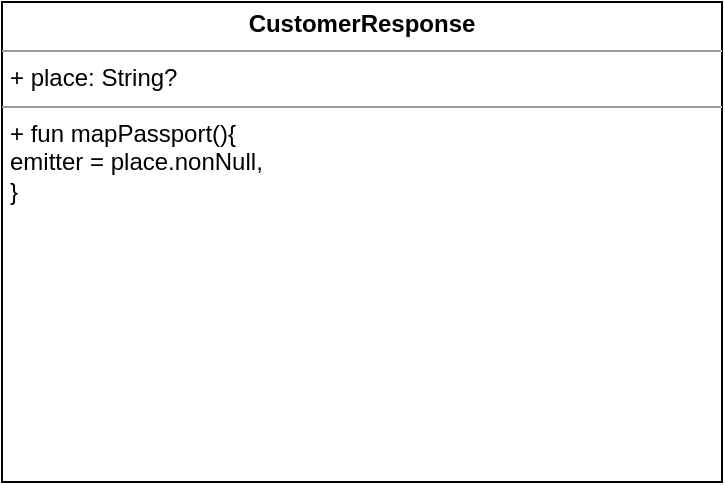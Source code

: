 <mxfile version="15.9.4" type="github">
  <diagram id="OYZMxvwc5ZSAcoFzz2Hs" name="Page-1">
    <mxGraphModel dx="943" dy="547" grid="1" gridSize="10" guides="1" tooltips="1" connect="1" arrows="1" fold="1" page="1" pageScale="1" pageWidth="827" pageHeight="1169" math="0" shadow="0">
      <root>
        <mxCell id="0" />
        <mxCell id="1" parent="0" />
        <mxCell id="gUj8qP_JYnaqMpo3-hC0-1" value="&lt;p style=&quot;margin: 0px ; margin-top: 4px ; text-align: center&quot;&gt;&lt;b&gt;CustomerResponse&lt;/b&gt;&lt;/p&gt;&lt;hr size=&quot;1&quot;&gt;&lt;p style=&quot;margin: 0px ; margin-left: 4px&quot;&gt;+ place: String?&lt;/p&gt;&lt;hr size=&quot;1&quot;&gt;&lt;p style=&quot;margin: 0px ; margin-left: 4px&quot;&gt;+ fun mapPassport(){&lt;/p&gt;&lt;p style=&quot;margin: 0px ; margin-left: 4px&quot;&gt;emitter = place.nonNull,&lt;br&gt;&lt;/p&gt;&lt;p style=&quot;margin: 0px ; margin-left: 4px&quot;&gt;}&lt;br&gt;&lt;/p&gt;" style="verticalAlign=top;align=left;overflow=fill;fontSize=12;fontFamily=Helvetica;html=1;" vertex="1" parent="1">
          <mxGeometry x="80" y="80" width="360" height="240" as="geometry" />
        </mxCell>
      </root>
    </mxGraphModel>
  </diagram>
</mxfile>

